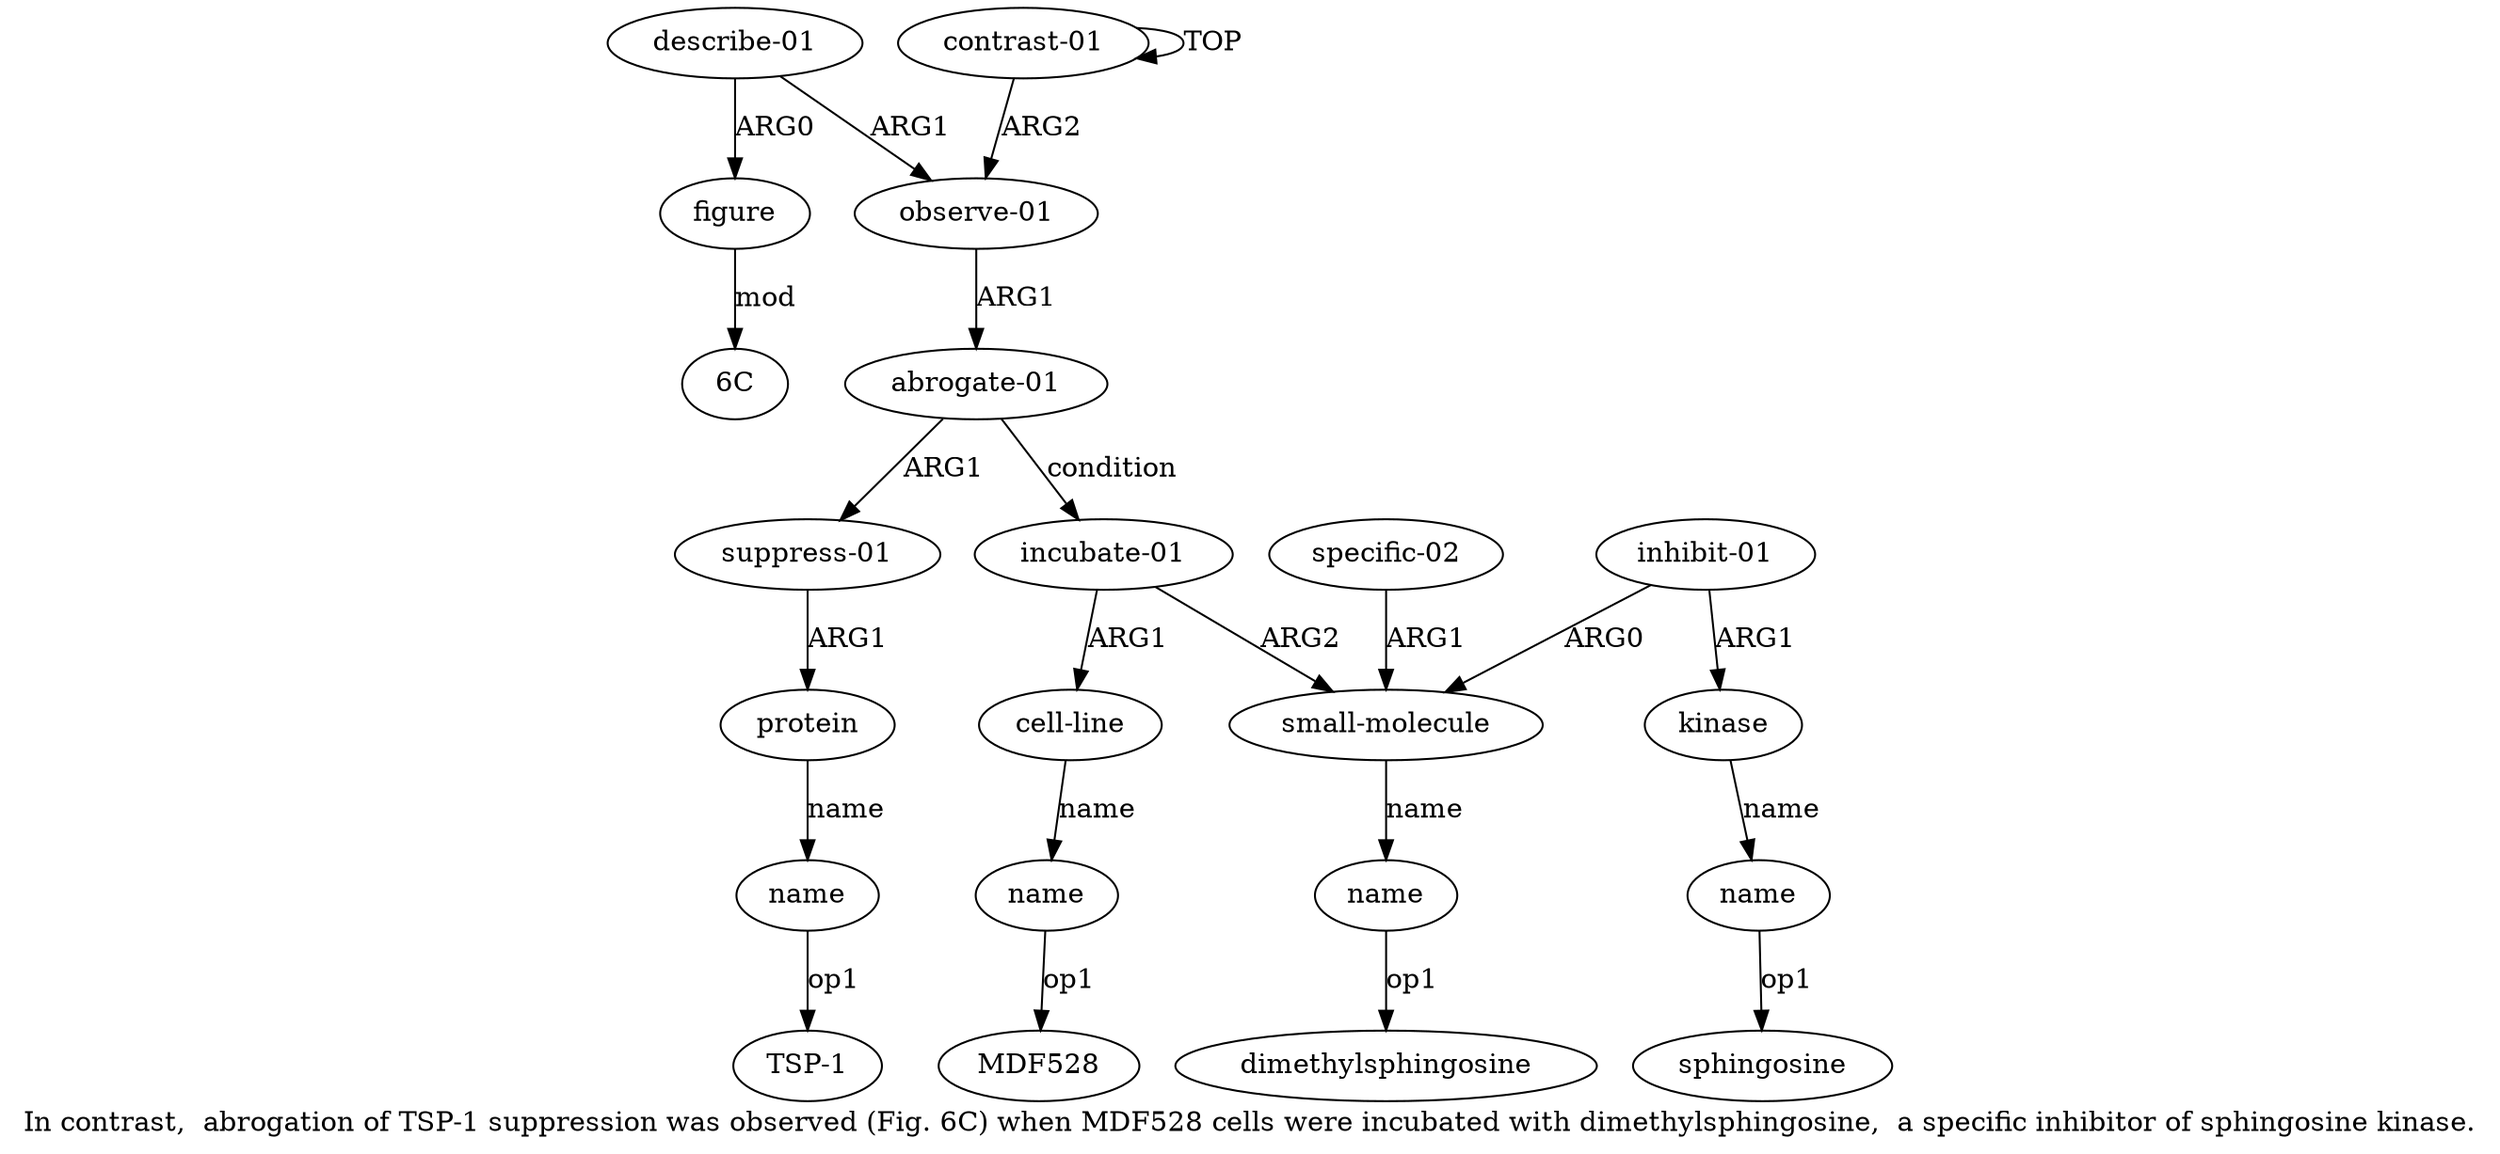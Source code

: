 digraph  {
	graph [label="In contrast,  abrogation of TSP-1 suppression was observed (Fig. 6C) when MDF528 cells were incubated with dimethylsphingosine,  \
a specific inhibitor of sphingosine kinase."];
	node [label="\N"];
	"a16 6C"	 [color=black,
		gold_ind=-1,
		gold_label="6C",
		label="6C",
		test_ind=-1,
		test_label="6C"];
	"a13 sphingosine"	 [color=black,
		gold_ind=-1,
		gold_label=sphingosine,
		label=sphingosine,
		test_ind=-1,
		test_label=sphingosine];
	a15	 [color=black,
		gold_ind=15,
		gold_label="describe-01",
		label="describe-01",
		test_ind=15,
		test_label="describe-01"];
	a16	 [color=black,
		gold_ind=16,
		gold_label=figure,
		label=figure,
		test_ind=16,
		test_label=figure];
	a15 -> a16 [key=0,
	color=black,
	gold_label=ARG0,
	label=ARG0,
	test_label=ARG0];
a1 [color=black,
	gold_ind=1,
	gold_label="observe-01",
	label="observe-01",
	test_ind=1,
	test_label="observe-01"];
a15 -> a1 [key=0,
color=black,
gold_label=ARG1,
label=ARG1,
test_label=ARG1];
a14 [color=black,
gold_ind=14,
gold_label="specific-02",
label="specific-02",
test_ind=14,
test_label="specific-02"];
a9 [color=black,
gold_ind=9,
gold_label="small-molecule",
label="small-molecule",
test_ind=9,
test_label="small-molecule"];
a14 -> a9 [key=0,
color=black,
gold_label=ARG1,
label=ARG1,
test_label=ARG1];
"a8 MDF528" [color=black,
gold_ind=-1,
gold_label=MDF528,
label=MDF528,
test_ind=-1,
test_label=MDF528];
a16 -> "a16 6C" [key=0,
color=black,
gold_label=mod,
label=mod,
test_label=mod];
a11 [color=black,
gold_ind=11,
gold_label="inhibit-01",
label="inhibit-01",
test_ind=11,
test_label="inhibit-01"];
a12 [color=black,
gold_ind=12,
gold_label=kinase,
label=kinase,
test_ind=12,
test_label=kinase];
a11 -> a12 [key=0,
color=black,
gold_label=ARG1,
label=ARG1,
test_label=ARG1];
a11 -> a9 [key=0,
color=black,
gold_label=ARG0,
label=ARG0,
test_label=ARG0];
a10 [color=black,
gold_ind=10,
gold_label=name,
label=name,
test_ind=10,
test_label=name];
"a10 dimethylsphingosine" [color=black,
gold_ind=-1,
gold_label=dimethylsphingosine,
label=dimethylsphingosine,
test_ind=-1,
test_label=dimethylsphingosine];
a10 -> "a10 dimethylsphingosine" [key=0,
color=black,
gold_label=op1,
label=op1,
test_label=op1];
a13 [color=black,
gold_ind=13,
gold_label=name,
label=name,
test_ind=13,
test_label=name];
a13 -> "a13 sphingosine" [key=0,
color=black,
gold_label=op1,
label=op1,
test_label=op1];
a12 -> a13 [key=0,
color=black,
gold_label=name,
label=name,
test_label=name];
a2 [color=black,
gold_ind=2,
gold_label="abrogate-01",
label="abrogate-01",
test_ind=2,
test_label="abrogate-01"];
a1 -> a2 [key=0,
color=black,
gold_label=ARG1,
label=ARG1,
test_label=ARG1];
a0 [color=black,
gold_ind=0,
gold_label="contrast-01",
label="contrast-01",
test_ind=0,
test_label="contrast-01"];
a0 -> a1 [key=0,
color=black,
gold_label=ARG2,
label=ARG2,
test_label=ARG2];
a0 -> a0 [key=0,
color=black,
gold_label=TOP,
label=TOP,
test_label=TOP];
a3 [color=black,
gold_ind=3,
gold_label="suppress-01",
label="suppress-01",
test_ind=3,
test_label="suppress-01"];
a4 [color=black,
gold_ind=4,
gold_label=protein,
label=protein,
test_ind=4,
test_label=protein];
a3 -> a4 [key=0,
color=black,
gold_label=ARG1,
label=ARG1,
test_label=ARG1];
a2 -> a3 [key=0,
color=black,
gold_label=ARG1,
label=ARG1,
test_label=ARG1];
a6 [color=black,
gold_ind=6,
gold_label="incubate-01",
label="incubate-01",
test_ind=6,
test_label="incubate-01"];
a2 -> a6 [key=0,
color=black,
gold_label=condition,
label=condition,
test_label=condition];
a5 [color=black,
gold_ind=5,
gold_label=name,
label=name,
test_ind=5,
test_label=name];
"a5 TSP-1" [color=black,
gold_ind=-1,
gold_label="TSP-1",
label="TSP-1",
test_ind=-1,
test_label="TSP-1"];
a5 -> "a5 TSP-1" [key=0,
color=black,
gold_label=op1,
label=op1,
test_label=op1];
a4 -> a5 [key=0,
color=black,
gold_label=name,
label=name,
test_label=name];
a7 [color=black,
gold_ind=7,
gold_label="cell-line",
label="cell-line",
test_ind=7,
test_label="cell-line"];
a8 [color=black,
gold_ind=8,
gold_label=name,
label=name,
test_ind=8,
test_label=name];
a7 -> a8 [key=0,
color=black,
gold_label=name,
label=name,
test_label=name];
a6 -> a7 [key=0,
color=black,
gold_label=ARG1,
label=ARG1,
test_label=ARG1];
a6 -> a9 [key=0,
color=black,
gold_label=ARG2,
label=ARG2,
test_label=ARG2];
a9 -> a10 [key=0,
color=black,
gold_label=name,
label=name,
test_label=name];
a8 -> "a8 MDF528" [key=0,
color=black,
gold_label=op1,
label=op1,
test_label=op1];
}
